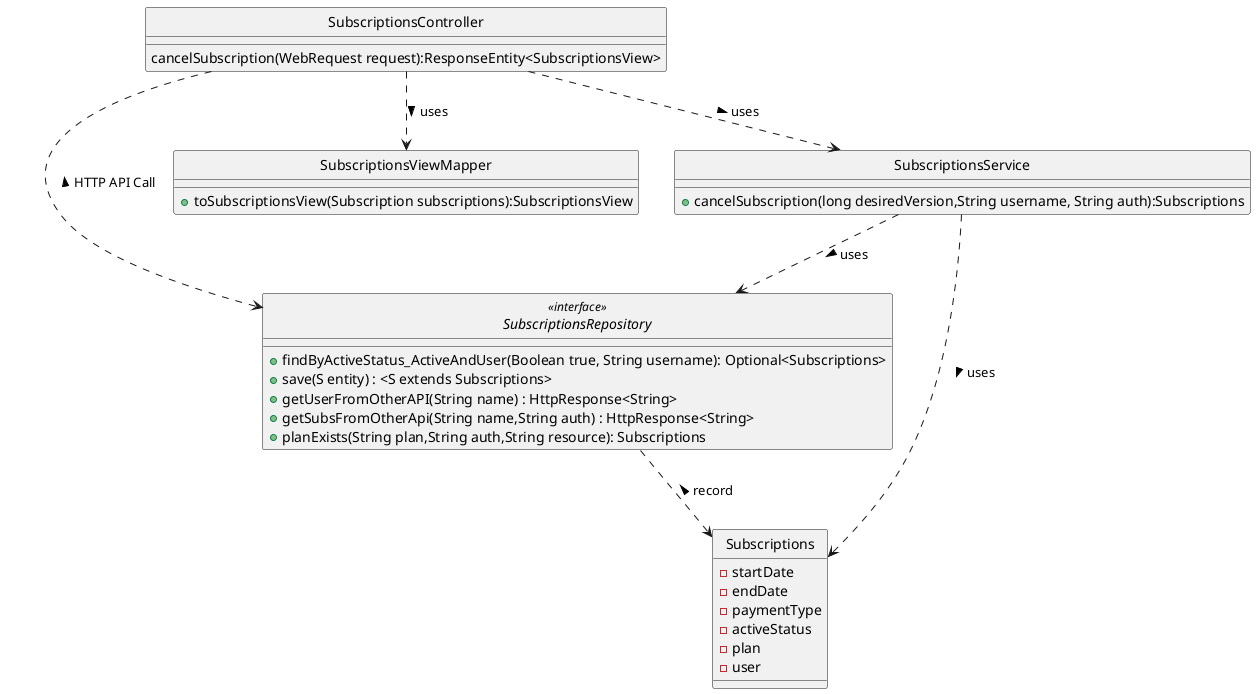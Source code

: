 @startuml
'https://plantuml.com/class-diagram
hide circle
class SubscriptionsRepository <<interface>>


class Subscriptions {
    -startDate
    -endDate
    -paymentType
    -activeStatus
    -plan
    -user
}


class SubscriptionsViewMapper{
    +toSubscriptionsView(Subscription subscriptions):SubscriptionsView
}
class SubscriptionsController{
    cancelSubscription(WebRequest request):ResponseEntity<SubscriptionsView>
    }
class SubscriptionsService{
 +cancelSubscription(long desiredVersion,String username, String auth):Subscriptions

}




interface SubscriptionsRepository
{
+findByActiveStatus_ActiveAndUser(Boolean true, String username): Optional<Subscriptions>
+save(S entity) : <S extends Subscriptions>
+getUserFromOtherAPI(String name) : HttpResponse<String>
+getSubsFromOtherApi(String name,String auth) : HttpResponse<String>
+planExists(String plan,String auth,String resource): Subscriptions
}



SubscriptionsController ..> SubscriptionsService: uses >
SubscriptionsService ..> SubscriptionsRepository: uses >
SubscriptionsService ..> Subscriptions: uses >
SubscriptionsRepository ..> Subscriptions: < record
SubscriptionsController ..>SubscriptionsViewMapper: uses >
SubscriptionsController ..>SubscriptionsRepository: HTTP API Call <

@enduml



